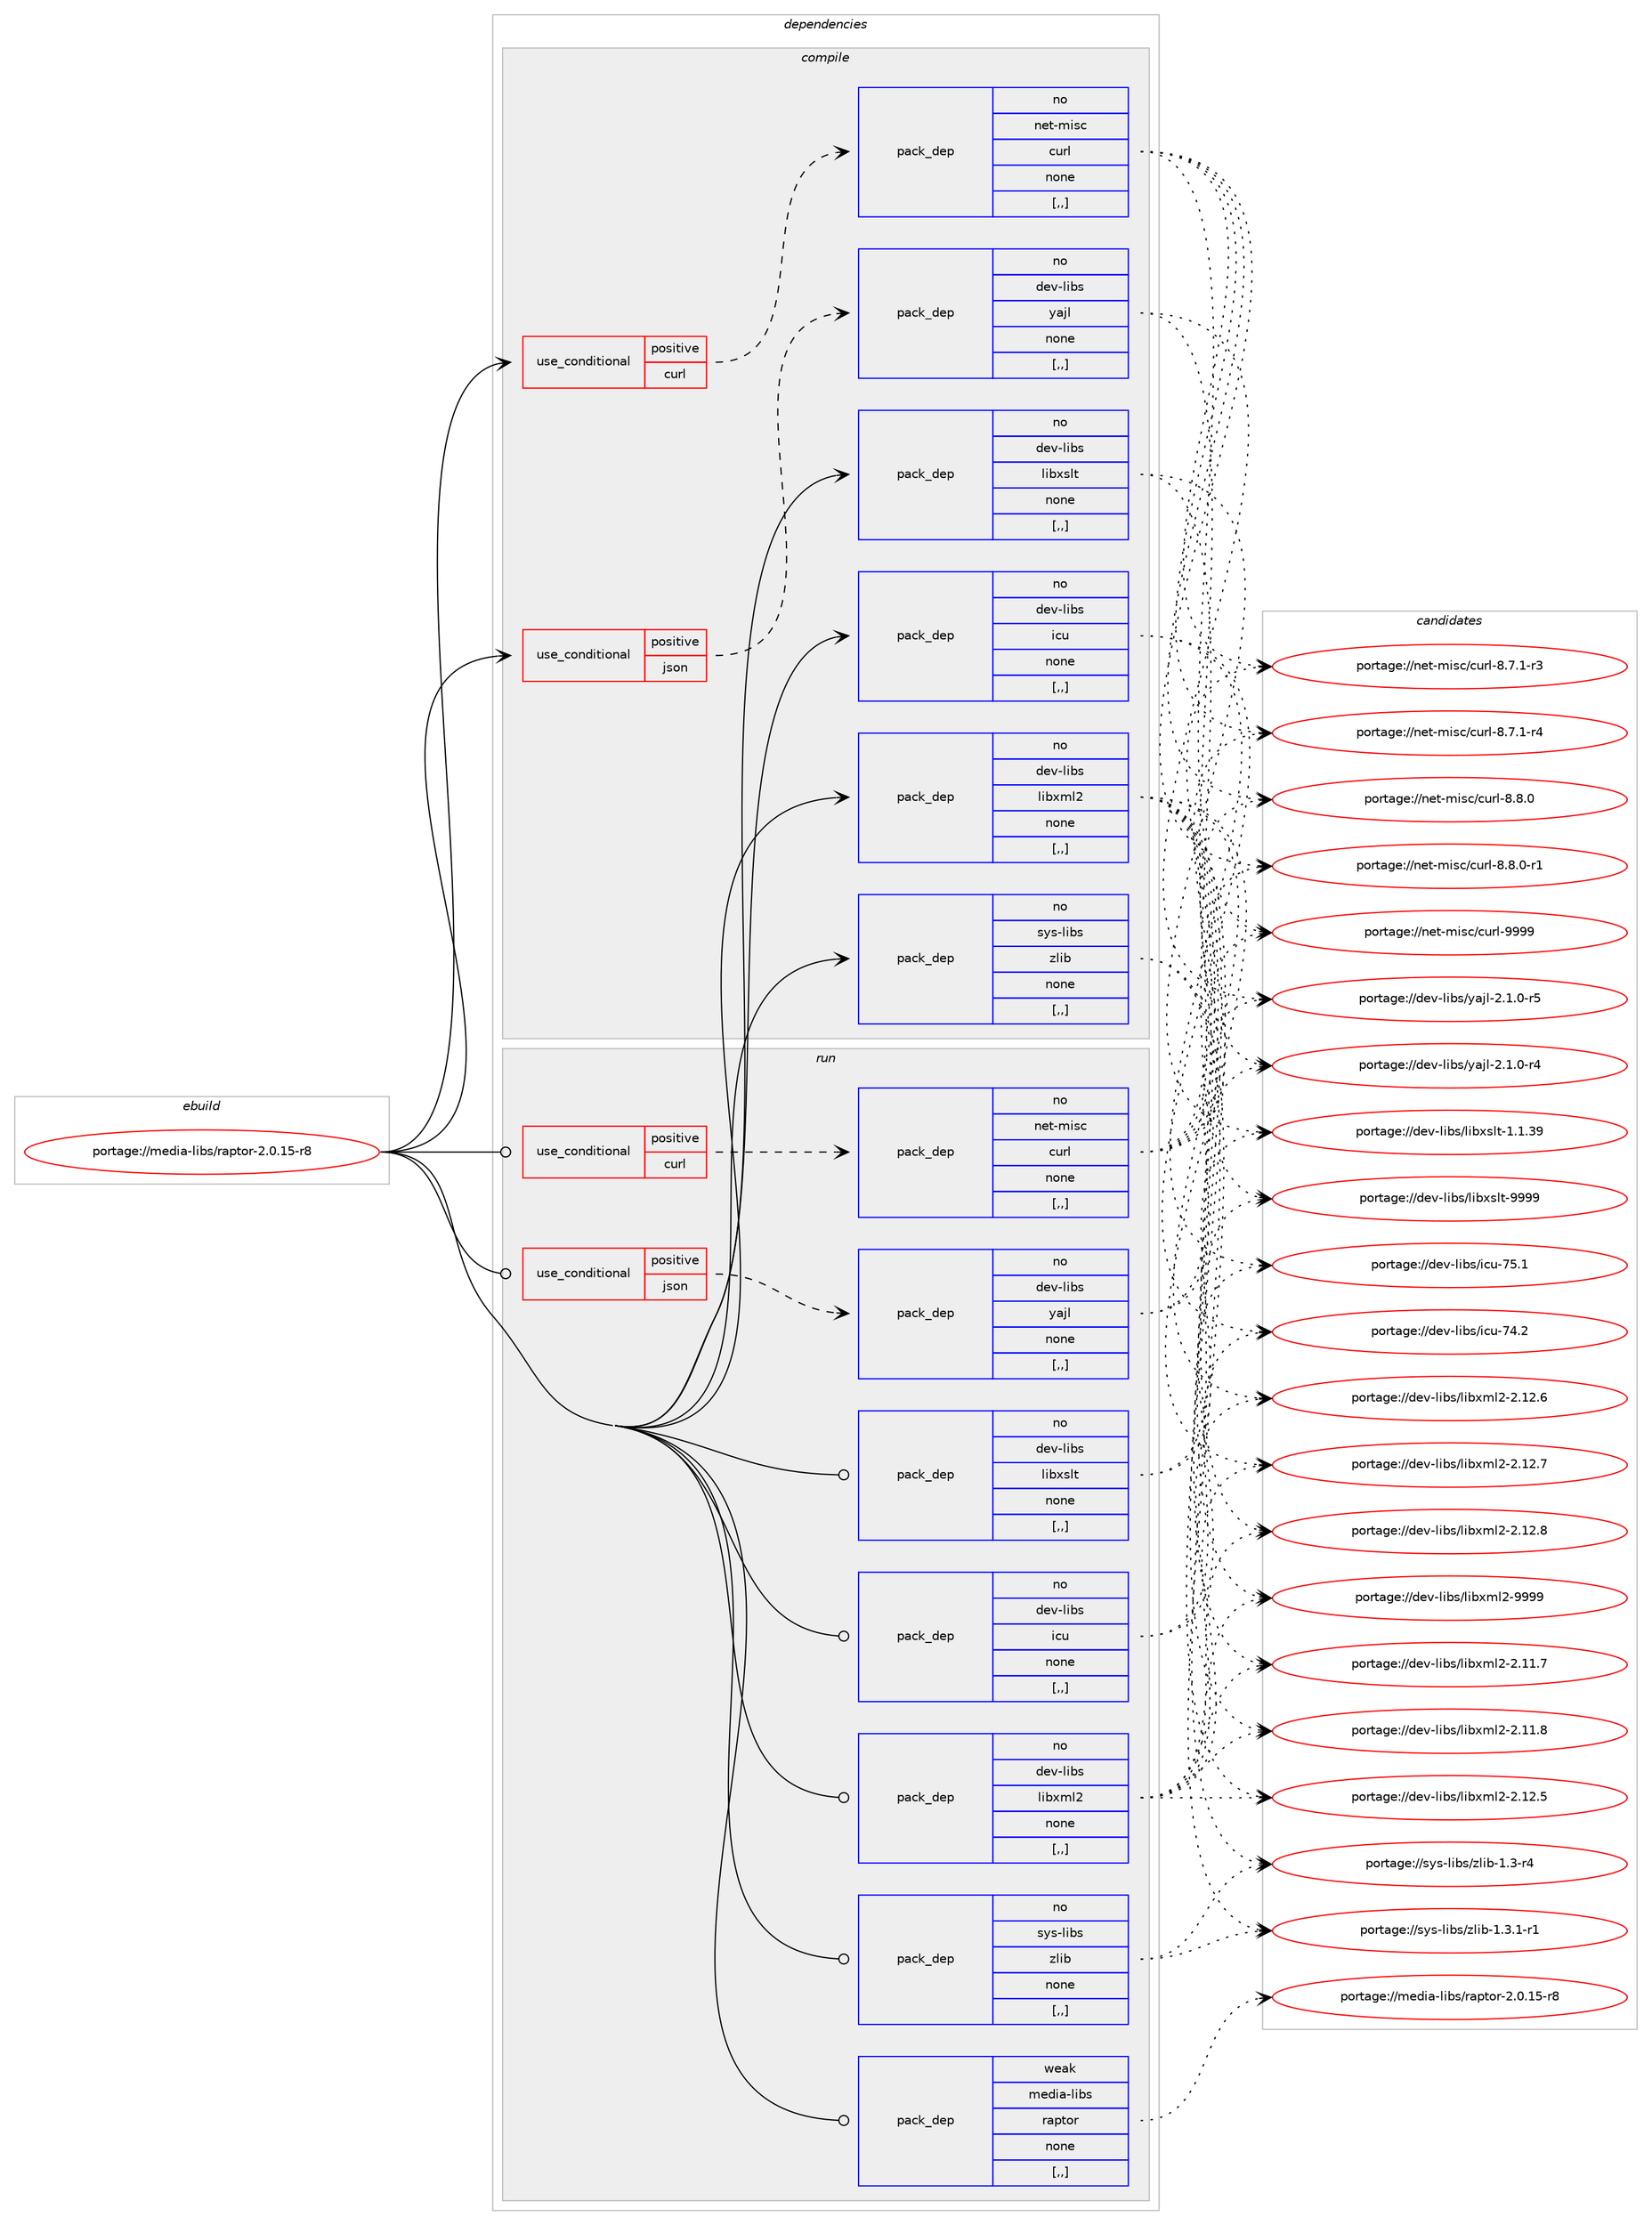 digraph prolog {

# *************
# Graph options
# *************

newrank=true;
concentrate=true;
compound=true;
graph [rankdir=LR,fontname=Helvetica,fontsize=10,ranksep=1.5];#, ranksep=2.5, nodesep=0.2];
edge  [arrowhead=vee];
node  [fontname=Helvetica,fontsize=10];

# **********
# The ebuild
# **********

subgraph cluster_leftcol {
color=gray;
rank=same;
label=<<i>ebuild</i>>;
id [label="portage://media-libs/raptor-2.0.15-r8", color=red, width=4, href="../media-libs/raptor-2.0.15-r8.svg"];
}

# ****************
# The dependencies
# ****************

subgraph cluster_midcol {
color=gray;
label=<<i>dependencies</i>>;
subgraph cluster_compile {
fillcolor="#eeeeee";
style=filled;
label=<<i>compile</i>>;
subgraph cond75690 {
dependency298279 [label=<<TABLE BORDER="0" CELLBORDER="1" CELLSPACING="0" CELLPADDING="4"><TR><TD ROWSPAN="3" CELLPADDING="10">use_conditional</TD></TR><TR><TD>positive</TD></TR><TR><TD>curl</TD></TR></TABLE>>, shape=none, color=red];
subgraph pack220263 {
dependency298280 [label=<<TABLE BORDER="0" CELLBORDER="1" CELLSPACING="0" CELLPADDING="4" WIDTH="220"><TR><TD ROWSPAN="6" CELLPADDING="30">pack_dep</TD></TR><TR><TD WIDTH="110">no</TD></TR><TR><TD>net-misc</TD></TR><TR><TD>curl</TD></TR><TR><TD>none</TD></TR><TR><TD>[,,]</TD></TR></TABLE>>, shape=none, color=blue];
}
dependency298279:e -> dependency298280:w [weight=20,style="dashed",arrowhead="vee"];
}
id:e -> dependency298279:w [weight=20,style="solid",arrowhead="vee"];
subgraph cond75691 {
dependency298281 [label=<<TABLE BORDER="0" CELLBORDER="1" CELLSPACING="0" CELLPADDING="4"><TR><TD ROWSPAN="3" CELLPADDING="10">use_conditional</TD></TR><TR><TD>positive</TD></TR><TR><TD>json</TD></TR></TABLE>>, shape=none, color=red];
subgraph pack220264 {
dependency298282 [label=<<TABLE BORDER="0" CELLBORDER="1" CELLSPACING="0" CELLPADDING="4" WIDTH="220"><TR><TD ROWSPAN="6" CELLPADDING="30">pack_dep</TD></TR><TR><TD WIDTH="110">no</TD></TR><TR><TD>dev-libs</TD></TR><TR><TD>yajl</TD></TR><TR><TD>none</TD></TR><TR><TD>[,,]</TD></TR></TABLE>>, shape=none, color=blue];
}
dependency298281:e -> dependency298282:w [weight=20,style="dashed",arrowhead="vee"];
}
id:e -> dependency298281:w [weight=20,style="solid",arrowhead="vee"];
subgraph pack220265 {
dependency298283 [label=<<TABLE BORDER="0" CELLBORDER="1" CELLSPACING="0" CELLPADDING="4" WIDTH="220"><TR><TD ROWSPAN="6" CELLPADDING="30">pack_dep</TD></TR><TR><TD WIDTH="110">no</TD></TR><TR><TD>dev-libs</TD></TR><TR><TD>icu</TD></TR><TR><TD>none</TD></TR><TR><TD>[,,]</TD></TR></TABLE>>, shape=none, color=blue];
}
id:e -> dependency298283:w [weight=20,style="solid",arrowhead="vee"];
subgraph pack220266 {
dependency298284 [label=<<TABLE BORDER="0" CELLBORDER="1" CELLSPACING="0" CELLPADDING="4" WIDTH="220"><TR><TD ROWSPAN="6" CELLPADDING="30">pack_dep</TD></TR><TR><TD WIDTH="110">no</TD></TR><TR><TD>dev-libs</TD></TR><TR><TD>libxml2</TD></TR><TR><TD>none</TD></TR><TR><TD>[,,]</TD></TR></TABLE>>, shape=none, color=blue];
}
id:e -> dependency298284:w [weight=20,style="solid",arrowhead="vee"];
subgraph pack220267 {
dependency298285 [label=<<TABLE BORDER="0" CELLBORDER="1" CELLSPACING="0" CELLPADDING="4" WIDTH="220"><TR><TD ROWSPAN="6" CELLPADDING="30">pack_dep</TD></TR><TR><TD WIDTH="110">no</TD></TR><TR><TD>dev-libs</TD></TR><TR><TD>libxslt</TD></TR><TR><TD>none</TD></TR><TR><TD>[,,]</TD></TR></TABLE>>, shape=none, color=blue];
}
id:e -> dependency298285:w [weight=20,style="solid",arrowhead="vee"];
subgraph pack220268 {
dependency298286 [label=<<TABLE BORDER="0" CELLBORDER="1" CELLSPACING="0" CELLPADDING="4" WIDTH="220"><TR><TD ROWSPAN="6" CELLPADDING="30">pack_dep</TD></TR><TR><TD WIDTH="110">no</TD></TR><TR><TD>sys-libs</TD></TR><TR><TD>zlib</TD></TR><TR><TD>none</TD></TR><TR><TD>[,,]</TD></TR></TABLE>>, shape=none, color=blue];
}
id:e -> dependency298286:w [weight=20,style="solid",arrowhead="vee"];
}
subgraph cluster_compileandrun {
fillcolor="#eeeeee";
style=filled;
label=<<i>compile and run</i>>;
}
subgraph cluster_run {
fillcolor="#eeeeee";
style=filled;
label=<<i>run</i>>;
subgraph cond75692 {
dependency298287 [label=<<TABLE BORDER="0" CELLBORDER="1" CELLSPACING="0" CELLPADDING="4"><TR><TD ROWSPAN="3" CELLPADDING="10">use_conditional</TD></TR><TR><TD>positive</TD></TR><TR><TD>curl</TD></TR></TABLE>>, shape=none, color=red];
subgraph pack220269 {
dependency298288 [label=<<TABLE BORDER="0" CELLBORDER="1" CELLSPACING="0" CELLPADDING="4" WIDTH="220"><TR><TD ROWSPAN="6" CELLPADDING="30">pack_dep</TD></TR><TR><TD WIDTH="110">no</TD></TR><TR><TD>net-misc</TD></TR><TR><TD>curl</TD></TR><TR><TD>none</TD></TR><TR><TD>[,,]</TD></TR></TABLE>>, shape=none, color=blue];
}
dependency298287:e -> dependency298288:w [weight=20,style="dashed",arrowhead="vee"];
}
id:e -> dependency298287:w [weight=20,style="solid",arrowhead="odot"];
subgraph cond75693 {
dependency298289 [label=<<TABLE BORDER="0" CELLBORDER="1" CELLSPACING="0" CELLPADDING="4"><TR><TD ROWSPAN="3" CELLPADDING="10">use_conditional</TD></TR><TR><TD>positive</TD></TR><TR><TD>json</TD></TR></TABLE>>, shape=none, color=red];
subgraph pack220270 {
dependency298290 [label=<<TABLE BORDER="0" CELLBORDER="1" CELLSPACING="0" CELLPADDING="4" WIDTH="220"><TR><TD ROWSPAN="6" CELLPADDING="30">pack_dep</TD></TR><TR><TD WIDTH="110">no</TD></TR><TR><TD>dev-libs</TD></TR><TR><TD>yajl</TD></TR><TR><TD>none</TD></TR><TR><TD>[,,]</TD></TR></TABLE>>, shape=none, color=blue];
}
dependency298289:e -> dependency298290:w [weight=20,style="dashed",arrowhead="vee"];
}
id:e -> dependency298289:w [weight=20,style="solid",arrowhead="odot"];
subgraph pack220271 {
dependency298291 [label=<<TABLE BORDER="0" CELLBORDER="1" CELLSPACING="0" CELLPADDING="4" WIDTH="220"><TR><TD ROWSPAN="6" CELLPADDING="30">pack_dep</TD></TR><TR><TD WIDTH="110">no</TD></TR><TR><TD>dev-libs</TD></TR><TR><TD>icu</TD></TR><TR><TD>none</TD></TR><TR><TD>[,,]</TD></TR></TABLE>>, shape=none, color=blue];
}
id:e -> dependency298291:w [weight=20,style="solid",arrowhead="odot"];
subgraph pack220272 {
dependency298292 [label=<<TABLE BORDER="0" CELLBORDER="1" CELLSPACING="0" CELLPADDING="4" WIDTH="220"><TR><TD ROWSPAN="6" CELLPADDING="30">pack_dep</TD></TR><TR><TD WIDTH="110">no</TD></TR><TR><TD>dev-libs</TD></TR><TR><TD>libxml2</TD></TR><TR><TD>none</TD></TR><TR><TD>[,,]</TD></TR></TABLE>>, shape=none, color=blue];
}
id:e -> dependency298292:w [weight=20,style="solid",arrowhead="odot"];
subgraph pack220273 {
dependency298293 [label=<<TABLE BORDER="0" CELLBORDER="1" CELLSPACING="0" CELLPADDING="4" WIDTH="220"><TR><TD ROWSPAN="6" CELLPADDING="30">pack_dep</TD></TR><TR><TD WIDTH="110">no</TD></TR><TR><TD>dev-libs</TD></TR><TR><TD>libxslt</TD></TR><TR><TD>none</TD></TR><TR><TD>[,,]</TD></TR></TABLE>>, shape=none, color=blue];
}
id:e -> dependency298293:w [weight=20,style="solid",arrowhead="odot"];
subgraph pack220274 {
dependency298294 [label=<<TABLE BORDER="0" CELLBORDER="1" CELLSPACING="0" CELLPADDING="4" WIDTH="220"><TR><TD ROWSPAN="6" CELLPADDING="30">pack_dep</TD></TR><TR><TD WIDTH="110">no</TD></TR><TR><TD>sys-libs</TD></TR><TR><TD>zlib</TD></TR><TR><TD>none</TD></TR><TR><TD>[,,]</TD></TR></TABLE>>, shape=none, color=blue];
}
id:e -> dependency298294:w [weight=20,style="solid",arrowhead="odot"];
subgraph pack220275 {
dependency298295 [label=<<TABLE BORDER="0" CELLBORDER="1" CELLSPACING="0" CELLPADDING="4" WIDTH="220"><TR><TD ROWSPAN="6" CELLPADDING="30">pack_dep</TD></TR><TR><TD WIDTH="110">weak</TD></TR><TR><TD>media-libs</TD></TR><TR><TD>raptor</TD></TR><TR><TD>none</TD></TR><TR><TD>[,,]</TD></TR></TABLE>>, shape=none, color=blue];
}
id:e -> dependency298295:w [weight=20,style="solid",arrowhead="odot"];
}
}

# **************
# The candidates
# **************

subgraph cluster_choices {
rank=same;
color=gray;
label=<<i>candidates</i>>;

subgraph choice220263 {
color=black;
nodesep=1;
choice110101116451091051159947991171141084556465546494511451 [label="portage://net-misc/curl-8.7.1-r3", color=red, width=4,href="../net-misc/curl-8.7.1-r3.svg"];
choice110101116451091051159947991171141084556465546494511452 [label="portage://net-misc/curl-8.7.1-r4", color=red, width=4,href="../net-misc/curl-8.7.1-r4.svg"];
choice11010111645109105115994799117114108455646564648 [label="portage://net-misc/curl-8.8.0", color=red, width=4,href="../net-misc/curl-8.8.0.svg"];
choice110101116451091051159947991171141084556465646484511449 [label="portage://net-misc/curl-8.8.0-r1", color=red, width=4,href="../net-misc/curl-8.8.0-r1.svg"];
choice110101116451091051159947991171141084557575757 [label="portage://net-misc/curl-9999", color=red, width=4,href="../net-misc/curl-9999.svg"];
dependency298280:e -> choice110101116451091051159947991171141084556465546494511451:w [style=dotted,weight="100"];
dependency298280:e -> choice110101116451091051159947991171141084556465546494511452:w [style=dotted,weight="100"];
dependency298280:e -> choice11010111645109105115994799117114108455646564648:w [style=dotted,weight="100"];
dependency298280:e -> choice110101116451091051159947991171141084556465646484511449:w [style=dotted,weight="100"];
dependency298280:e -> choice110101116451091051159947991171141084557575757:w [style=dotted,weight="100"];
}
subgraph choice220264 {
color=black;
nodesep=1;
choice100101118451081059811547121971061084550464946484511452 [label="portage://dev-libs/yajl-2.1.0-r4", color=red, width=4,href="../dev-libs/yajl-2.1.0-r4.svg"];
choice100101118451081059811547121971061084550464946484511453 [label="portage://dev-libs/yajl-2.1.0-r5", color=red, width=4,href="../dev-libs/yajl-2.1.0-r5.svg"];
dependency298282:e -> choice100101118451081059811547121971061084550464946484511452:w [style=dotted,weight="100"];
dependency298282:e -> choice100101118451081059811547121971061084550464946484511453:w [style=dotted,weight="100"];
}
subgraph choice220265 {
color=black;
nodesep=1;
choice100101118451081059811547105991174555524650 [label="portage://dev-libs/icu-74.2", color=red, width=4,href="../dev-libs/icu-74.2.svg"];
choice100101118451081059811547105991174555534649 [label="portage://dev-libs/icu-75.1", color=red, width=4,href="../dev-libs/icu-75.1.svg"];
dependency298283:e -> choice100101118451081059811547105991174555524650:w [style=dotted,weight="100"];
dependency298283:e -> choice100101118451081059811547105991174555534649:w [style=dotted,weight="100"];
}
subgraph choice220266 {
color=black;
nodesep=1;
choice100101118451081059811547108105981201091085045504649494655 [label="portage://dev-libs/libxml2-2.11.7", color=red, width=4,href="../dev-libs/libxml2-2.11.7.svg"];
choice100101118451081059811547108105981201091085045504649494656 [label="portage://dev-libs/libxml2-2.11.8", color=red, width=4,href="../dev-libs/libxml2-2.11.8.svg"];
choice100101118451081059811547108105981201091085045504649504653 [label="portage://dev-libs/libxml2-2.12.5", color=red, width=4,href="../dev-libs/libxml2-2.12.5.svg"];
choice100101118451081059811547108105981201091085045504649504654 [label="portage://dev-libs/libxml2-2.12.6", color=red, width=4,href="../dev-libs/libxml2-2.12.6.svg"];
choice100101118451081059811547108105981201091085045504649504655 [label="portage://dev-libs/libxml2-2.12.7", color=red, width=4,href="../dev-libs/libxml2-2.12.7.svg"];
choice100101118451081059811547108105981201091085045504649504656 [label="portage://dev-libs/libxml2-2.12.8", color=red, width=4,href="../dev-libs/libxml2-2.12.8.svg"];
choice10010111845108105981154710810598120109108504557575757 [label="portage://dev-libs/libxml2-9999", color=red, width=4,href="../dev-libs/libxml2-9999.svg"];
dependency298284:e -> choice100101118451081059811547108105981201091085045504649494655:w [style=dotted,weight="100"];
dependency298284:e -> choice100101118451081059811547108105981201091085045504649494656:w [style=dotted,weight="100"];
dependency298284:e -> choice100101118451081059811547108105981201091085045504649504653:w [style=dotted,weight="100"];
dependency298284:e -> choice100101118451081059811547108105981201091085045504649504654:w [style=dotted,weight="100"];
dependency298284:e -> choice100101118451081059811547108105981201091085045504649504655:w [style=dotted,weight="100"];
dependency298284:e -> choice100101118451081059811547108105981201091085045504649504656:w [style=dotted,weight="100"];
dependency298284:e -> choice10010111845108105981154710810598120109108504557575757:w [style=dotted,weight="100"];
}
subgraph choice220267 {
color=black;
nodesep=1;
choice1001011184510810598115471081059812011510811645494649465157 [label="portage://dev-libs/libxslt-1.1.39", color=red, width=4,href="../dev-libs/libxslt-1.1.39.svg"];
choice100101118451081059811547108105981201151081164557575757 [label="portage://dev-libs/libxslt-9999", color=red, width=4,href="../dev-libs/libxslt-9999.svg"];
dependency298285:e -> choice1001011184510810598115471081059812011510811645494649465157:w [style=dotted,weight="100"];
dependency298285:e -> choice100101118451081059811547108105981201151081164557575757:w [style=dotted,weight="100"];
}
subgraph choice220268 {
color=black;
nodesep=1;
choice11512111545108105981154712210810598454946514511452 [label="portage://sys-libs/zlib-1.3-r4", color=red, width=4,href="../sys-libs/zlib-1.3-r4.svg"];
choice115121115451081059811547122108105984549465146494511449 [label="portage://sys-libs/zlib-1.3.1-r1", color=red, width=4,href="../sys-libs/zlib-1.3.1-r1.svg"];
dependency298286:e -> choice11512111545108105981154712210810598454946514511452:w [style=dotted,weight="100"];
dependency298286:e -> choice115121115451081059811547122108105984549465146494511449:w [style=dotted,weight="100"];
}
subgraph choice220269 {
color=black;
nodesep=1;
choice110101116451091051159947991171141084556465546494511451 [label="portage://net-misc/curl-8.7.1-r3", color=red, width=4,href="../net-misc/curl-8.7.1-r3.svg"];
choice110101116451091051159947991171141084556465546494511452 [label="portage://net-misc/curl-8.7.1-r4", color=red, width=4,href="../net-misc/curl-8.7.1-r4.svg"];
choice11010111645109105115994799117114108455646564648 [label="portage://net-misc/curl-8.8.0", color=red, width=4,href="../net-misc/curl-8.8.0.svg"];
choice110101116451091051159947991171141084556465646484511449 [label="portage://net-misc/curl-8.8.0-r1", color=red, width=4,href="../net-misc/curl-8.8.0-r1.svg"];
choice110101116451091051159947991171141084557575757 [label="portage://net-misc/curl-9999", color=red, width=4,href="../net-misc/curl-9999.svg"];
dependency298288:e -> choice110101116451091051159947991171141084556465546494511451:w [style=dotted,weight="100"];
dependency298288:e -> choice110101116451091051159947991171141084556465546494511452:w [style=dotted,weight="100"];
dependency298288:e -> choice11010111645109105115994799117114108455646564648:w [style=dotted,weight="100"];
dependency298288:e -> choice110101116451091051159947991171141084556465646484511449:w [style=dotted,weight="100"];
dependency298288:e -> choice110101116451091051159947991171141084557575757:w [style=dotted,weight="100"];
}
subgraph choice220270 {
color=black;
nodesep=1;
choice100101118451081059811547121971061084550464946484511452 [label="portage://dev-libs/yajl-2.1.0-r4", color=red, width=4,href="../dev-libs/yajl-2.1.0-r4.svg"];
choice100101118451081059811547121971061084550464946484511453 [label="portage://dev-libs/yajl-2.1.0-r5", color=red, width=4,href="../dev-libs/yajl-2.1.0-r5.svg"];
dependency298290:e -> choice100101118451081059811547121971061084550464946484511452:w [style=dotted,weight="100"];
dependency298290:e -> choice100101118451081059811547121971061084550464946484511453:w [style=dotted,weight="100"];
}
subgraph choice220271 {
color=black;
nodesep=1;
choice100101118451081059811547105991174555524650 [label="portage://dev-libs/icu-74.2", color=red, width=4,href="../dev-libs/icu-74.2.svg"];
choice100101118451081059811547105991174555534649 [label="portage://dev-libs/icu-75.1", color=red, width=4,href="../dev-libs/icu-75.1.svg"];
dependency298291:e -> choice100101118451081059811547105991174555524650:w [style=dotted,weight="100"];
dependency298291:e -> choice100101118451081059811547105991174555534649:w [style=dotted,weight="100"];
}
subgraph choice220272 {
color=black;
nodesep=1;
choice100101118451081059811547108105981201091085045504649494655 [label="portage://dev-libs/libxml2-2.11.7", color=red, width=4,href="../dev-libs/libxml2-2.11.7.svg"];
choice100101118451081059811547108105981201091085045504649494656 [label="portage://dev-libs/libxml2-2.11.8", color=red, width=4,href="../dev-libs/libxml2-2.11.8.svg"];
choice100101118451081059811547108105981201091085045504649504653 [label="portage://dev-libs/libxml2-2.12.5", color=red, width=4,href="../dev-libs/libxml2-2.12.5.svg"];
choice100101118451081059811547108105981201091085045504649504654 [label="portage://dev-libs/libxml2-2.12.6", color=red, width=4,href="../dev-libs/libxml2-2.12.6.svg"];
choice100101118451081059811547108105981201091085045504649504655 [label="portage://dev-libs/libxml2-2.12.7", color=red, width=4,href="../dev-libs/libxml2-2.12.7.svg"];
choice100101118451081059811547108105981201091085045504649504656 [label="portage://dev-libs/libxml2-2.12.8", color=red, width=4,href="../dev-libs/libxml2-2.12.8.svg"];
choice10010111845108105981154710810598120109108504557575757 [label="portage://dev-libs/libxml2-9999", color=red, width=4,href="../dev-libs/libxml2-9999.svg"];
dependency298292:e -> choice100101118451081059811547108105981201091085045504649494655:w [style=dotted,weight="100"];
dependency298292:e -> choice100101118451081059811547108105981201091085045504649494656:w [style=dotted,weight="100"];
dependency298292:e -> choice100101118451081059811547108105981201091085045504649504653:w [style=dotted,weight="100"];
dependency298292:e -> choice100101118451081059811547108105981201091085045504649504654:w [style=dotted,weight="100"];
dependency298292:e -> choice100101118451081059811547108105981201091085045504649504655:w [style=dotted,weight="100"];
dependency298292:e -> choice100101118451081059811547108105981201091085045504649504656:w [style=dotted,weight="100"];
dependency298292:e -> choice10010111845108105981154710810598120109108504557575757:w [style=dotted,weight="100"];
}
subgraph choice220273 {
color=black;
nodesep=1;
choice1001011184510810598115471081059812011510811645494649465157 [label="portage://dev-libs/libxslt-1.1.39", color=red, width=4,href="../dev-libs/libxslt-1.1.39.svg"];
choice100101118451081059811547108105981201151081164557575757 [label="portage://dev-libs/libxslt-9999", color=red, width=4,href="../dev-libs/libxslt-9999.svg"];
dependency298293:e -> choice1001011184510810598115471081059812011510811645494649465157:w [style=dotted,weight="100"];
dependency298293:e -> choice100101118451081059811547108105981201151081164557575757:w [style=dotted,weight="100"];
}
subgraph choice220274 {
color=black;
nodesep=1;
choice11512111545108105981154712210810598454946514511452 [label="portage://sys-libs/zlib-1.3-r4", color=red, width=4,href="../sys-libs/zlib-1.3-r4.svg"];
choice115121115451081059811547122108105984549465146494511449 [label="portage://sys-libs/zlib-1.3.1-r1", color=red, width=4,href="../sys-libs/zlib-1.3.1-r1.svg"];
dependency298294:e -> choice11512111545108105981154712210810598454946514511452:w [style=dotted,weight="100"];
dependency298294:e -> choice115121115451081059811547122108105984549465146494511449:w [style=dotted,weight="100"];
}
subgraph choice220275 {
color=black;
nodesep=1;
choice1091011001059745108105981154711497112116111114455046484649534511456 [label="portage://media-libs/raptor-2.0.15-r8", color=red, width=4,href="../media-libs/raptor-2.0.15-r8.svg"];
dependency298295:e -> choice1091011001059745108105981154711497112116111114455046484649534511456:w [style=dotted,weight="100"];
}
}

}
